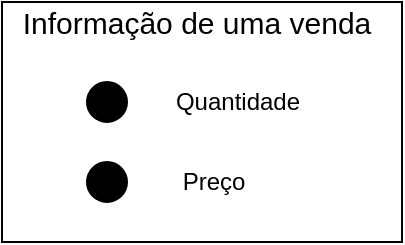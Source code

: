 <mxfile version="10.7.1" type="device"><diagram id="8GkzO-2iXQMkuJmufmp5" name="Page-1"><mxGraphModel dx="579" dy="308" grid="1" gridSize="10" guides="1" tooltips="1" connect="1" arrows="1" fold="1" page="1" pageScale="1" pageWidth="850" pageHeight="1100" math="0" shadow="0"><root><mxCell id="0"/><mxCell id="1" parent="0"/><mxCell id="2WYAGC3ekxAIEiTmy_mu-112" value="" style="rounded=0;whiteSpace=wrap;html=1;" parent="1" vertex="1"><mxGeometry x="150" y="30" width="200" height="120" as="geometry"/></mxCell><mxCell id="2WYAGC3ekxAIEiTmy_mu-113" value="&lt;span style=&quot;font-size: 15px&quot;&gt;Informação de uma venda&lt;/span&gt;" style="text;html=1;strokeColor=none;fillColor=none;align=center;verticalAlign=middle;whiteSpace=wrap;rounded=0;" parent="1" vertex="1"><mxGeometry x="155" y="30" width="185" height="20" as="geometry"/></mxCell><mxCell id="I_eOMnqbbrUDG-Di17Q0-389" value="v" style="ellipse;whiteSpace=wrap;html=1;aspect=fixed;fillColor=#000000;" vertex="1" parent="1"><mxGeometry x="192.5" y="70" width="20" height="20" as="geometry"/></mxCell><mxCell id="I_eOMnqbbrUDG-Di17Q0-396" value="v" style="ellipse;whiteSpace=wrap;html=1;aspect=fixed;fillColor=#000000;" vertex="1" parent="1"><mxGeometry x="192.5" y="110" width="20" height="20" as="geometry"/></mxCell><mxCell id="I_eOMnqbbrUDG-Di17Q0-397" value="Quantidade&lt;br&gt;" style="text;html=1;strokeColor=none;fillColor=none;align=center;verticalAlign=middle;whiteSpace=wrap;rounded=0;" vertex="1" parent="1"><mxGeometry x="232.5" y="70" width="70" height="20" as="geometry"/></mxCell><mxCell id="I_eOMnqbbrUDG-Di17Q0-399" value="&lt;div style=&quot;text-align: left&quot;&gt;&lt;span&gt;Preço&lt;/span&gt;&lt;/div&gt;" style="text;html=1;strokeColor=none;fillColor=none;align=center;verticalAlign=middle;whiteSpace=wrap;rounded=0;" vertex="1" parent="1"><mxGeometry x="220.5" y="110" width="70" height="20" as="geometry"/></mxCell></root></mxGraphModel></diagram></mxfile>